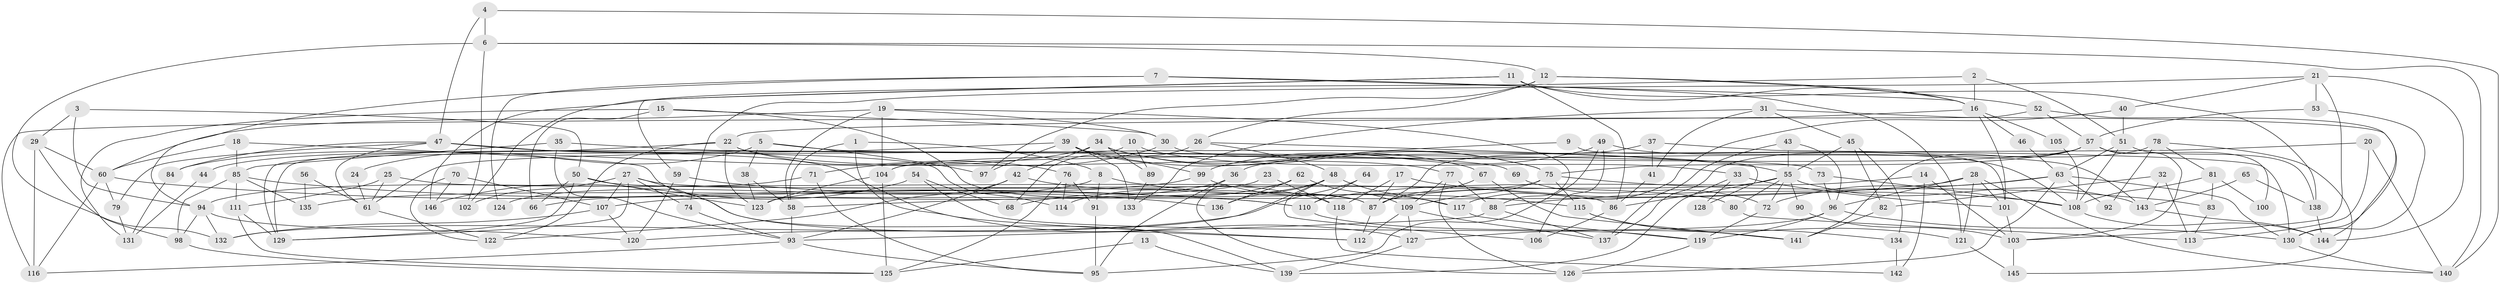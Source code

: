 // Generated by graph-tools (version 1.1) at 2025/50/03/09/25 04:50:03]
// undirected, 146 vertices, 292 edges
graph export_dot {
graph [start="1"]
  node [color=gray90,style=filled];
  1;
  2;
  3;
  4;
  5;
  6;
  7;
  8;
  9;
  10;
  11;
  12;
  13;
  14;
  15;
  16;
  17;
  18;
  19;
  20;
  21;
  22;
  23;
  24;
  25;
  26;
  27;
  28;
  29;
  30;
  31;
  32;
  33;
  34;
  35;
  36;
  37;
  38;
  39;
  40;
  41;
  42;
  43;
  44;
  45;
  46;
  47;
  48;
  49;
  50;
  51;
  52;
  53;
  54;
  55;
  56;
  57;
  58;
  59;
  60;
  61;
  62;
  63;
  64;
  65;
  66;
  67;
  68;
  69;
  70;
  71;
  72;
  73;
  74;
  75;
  76;
  77;
  78;
  79;
  80;
  81;
  82;
  83;
  84;
  85;
  86;
  87;
  88;
  89;
  90;
  91;
  92;
  93;
  94;
  95;
  96;
  97;
  98;
  99;
  100;
  101;
  102;
  103;
  104;
  105;
  106;
  107;
  108;
  109;
  110;
  111;
  112;
  113;
  114;
  115;
  116;
  117;
  118;
  119;
  120;
  121;
  122;
  123;
  124;
  125;
  126;
  127;
  128;
  129;
  130;
  131;
  132;
  133;
  134;
  135;
  136;
  137;
  138;
  139;
  140;
  141;
  142;
  143;
  144;
  145;
  146;
  1 -- 8;
  1 -- 58;
  1 -- 112;
  2 -- 51;
  2 -- 16;
  2 -- 146;
  3 -- 94;
  3 -- 50;
  3 -- 29;
  4 -- 47;
  4 -- 6;
  4 -- 140;
  5 -- 129;
  5 -- 38;
  5 -- 24;
  5 -- 69;
  5 -- 97;
  6 -- 12;
  6 -- 140;
  6 -- 102;
  6 -- 132;
  7 -- 94;
  7 -- 16;
  7 -- 121;
  7 -- 124;
  8 -- 115;
  8 -- 91;
  8 -- 124;
  9 -- 101;
  9 -- 36;
  10 -- 89;
  10 -- 33;
  10 -- 129;
  11 -- 102;
  11 -- 138;
  11 -- 16;
  11 -- 59;
  11 -- 86;
  12 -- 97;
  12 -- 52;
  12 -- 16;
  12 -- 26;
  13 -- 139;
  13 -- 125;
  14 -- 103;
  14 -- 110;
  14 -- 142;
  15 -- 30;
  15 -- 131;
  15 -- 66;
  15 -- 87;
  16 -- 22;
  16 -- 46;
  16 -- 101;
  16 -- 105;
  17 -- 87;
  17 -- 108;
  17 -- 118;
  18 -- 85;
  18 -- 60;
  18 -- 139;
  19 -- 104;
  19 -- 88;
  19 -- 30;
  19 -- 58;
  19 -- 60;
  20 -- 113;
  20 -- 140;
  20 -- 104;
  21 -- 53;
  21 -- 144;
  21 -- 40;
  21 -- 74;
  21 -- 103;
  22 -- 123;
  22 -- 44;
  22 -- 76;
  22 -- 77;
  22 -- 122;
  23 -- 118;
  23 -- 123;
  24 -- 61;
  25 -- 111;
  25 -- 86;
  25 -- 61;
  26 -- 48;
  26 -- 68;
  26 -- 128;
  27 -- 74;
  27 -- 112;
  27 -- 80;
  27 -- 102;
  27 -- 107;
  27 -- 129;
  28 -- 140;
  28 -- 121;
  28 -- 58;
  28 -- 96;
  28 -- 101;
  29 -- 116;
  29 -- 60;
  29 -- 98;
  30 -- 71;
  30 -- 143;
  31 -- 45;
  31 -- 41;
  31 -- 133;
  31 -- 144;
  32 -- 143;
  32 -- 113;
  32 -- 82;
  33 -- 101;
  33 -- 139;
  33 -- 128;
  34 -- 75;
  34 -- 42;
  34 -- 67;
  34 -- 84;
  34 -- 89;
  35 -- 93;
  35 -- 85;
  35 -- 73;
  36 -- 66;
  36 -- 95;
  37 -- 87;
  37 -- 130;
  37 -- 41;
  38 -- 123;
  38 -- 58;
  39 -- 61;
  39 -- 99;
  39 -- 75;
  39 -- 97;
  39 -- 133;
  40 -- 51;
  40 -- 117;
  41 -- 86;
  42 -- 93;
  42 -- 122;
  42 -- 118;
  43 -- 55;
  43 -- 96;
  43 -- 137;
  44 -- 131;
  45 -- 55;
  45 -- 82;
  45 -- 134;
  46 -- 63;
  47 -- 55;
  47 -- 61;
  47 -- 79;
  47 -- 84;
  47 -- 114;
  47 -- 127;
  48 -- 120;
  48 -- 114;
  48 -- 106;
  48 -- 117;
  48 -- 136;
  49 -- 106;
  49 -- 108;
  49 -- 95;
  49 -- 99;
  50 -- 87;
  50 -- 129;
  50 -- 66;
  50 -- 123;
  51 -- 108;
  51 -- 63;
  51 -- 138;
  52 -- 57;
  52 -- 116;
  52 -- 130;
  53 -- 130;
  53 -- 57;
  54 -- 119;
  54 -- 68;
  54 -- 146;
  55 -- 72;
  55 -- 87;
  55 -- 80;
  55 -- 86;
  55 -- 90;
  55 -- 143;
  56 -- 61;
  56 -- 135;
  57 -- 103;
  57 -- 75;
  57 -- 100;
  57 -- 104;
  57 -- 141;
  58 -- 93;
  59 -- 120;
  59 -- 136;
  60 -- 79;
  60 -- 110;
  60 -- 116;
  61 -- 122;
  62 -- 136;
  62 -- 109;
  62 -- 68;
  62 -- 126;
  63 -- 126;
  63 -- 130;
  63 -- 72;
  63 -- 88;
  63 -- 92;
  64 -- 110;
  64 -- 132;
  65 -- 143;
  65 -- 138;
  67 -- 87;
  67 -- 141;
  69 -- 72;
  70 -- 107;
  70 -- 146;
  70 -- 122;
  71 -- 95;
  71 -- 94;
  72 -- 119;
  73 -- 96;
  73 -- 108;
  74 -- 93;
  75 -- 109;
  75 -- 83;
  75 -- 107;
  75 -- 115;
  76 -- 125;
  76 -- 91;
  76 -- 114;
  77 -- 126;
  77 -- 88;
  77 -- 109;
  78 -- 145;
  78 -- 137;
  78 -- 81;
  78 -- 92;
  79 -- 131;
  80 -- 113;
  81 -- 108;
  81 -- 83;
  81 -- 100;
  82 -- 141;
  83 -- 113;
  84 -- 131;
  85 -- 110;
  85 -- 98;
  85 -- 111;
  85 -- 135;
  86 -- 106;
  87 -- 112;
  88 -- 93;
  88 -- 137;
  89 -- 133;
  90 -- 103;
  91 -- 95;
  93 -- 95;
  93 -- 116;
  94 -- 132;
  94 -- 98;
  94 -- 120;
  96 -- 127;
  96 -- 119;
  96 -- 130;
  98 -- 125;
  99 -- 117;
  99 -- 135;
  101 -- 103;
  103 -- 145;
  104 -- 123;
  104 -- 125;
  105 -- 108;
  107 -- 120;
  107 -- 132;
  108 -- 144;
  109 -- 137;
  109 -- 112;
  109 -- 127;
  110 -- 141;
  111 -- 129;
  111 -- 125;
  115 -- 134;
  115 -- 121;
  117 -- 119;
  118 -- 142;
  119 -- 126;
  121 -- 145;
  127 -- 139;
  130 -- 140;
  134 -- 142;
  138 -- 144;
  143 -- 144;
}
